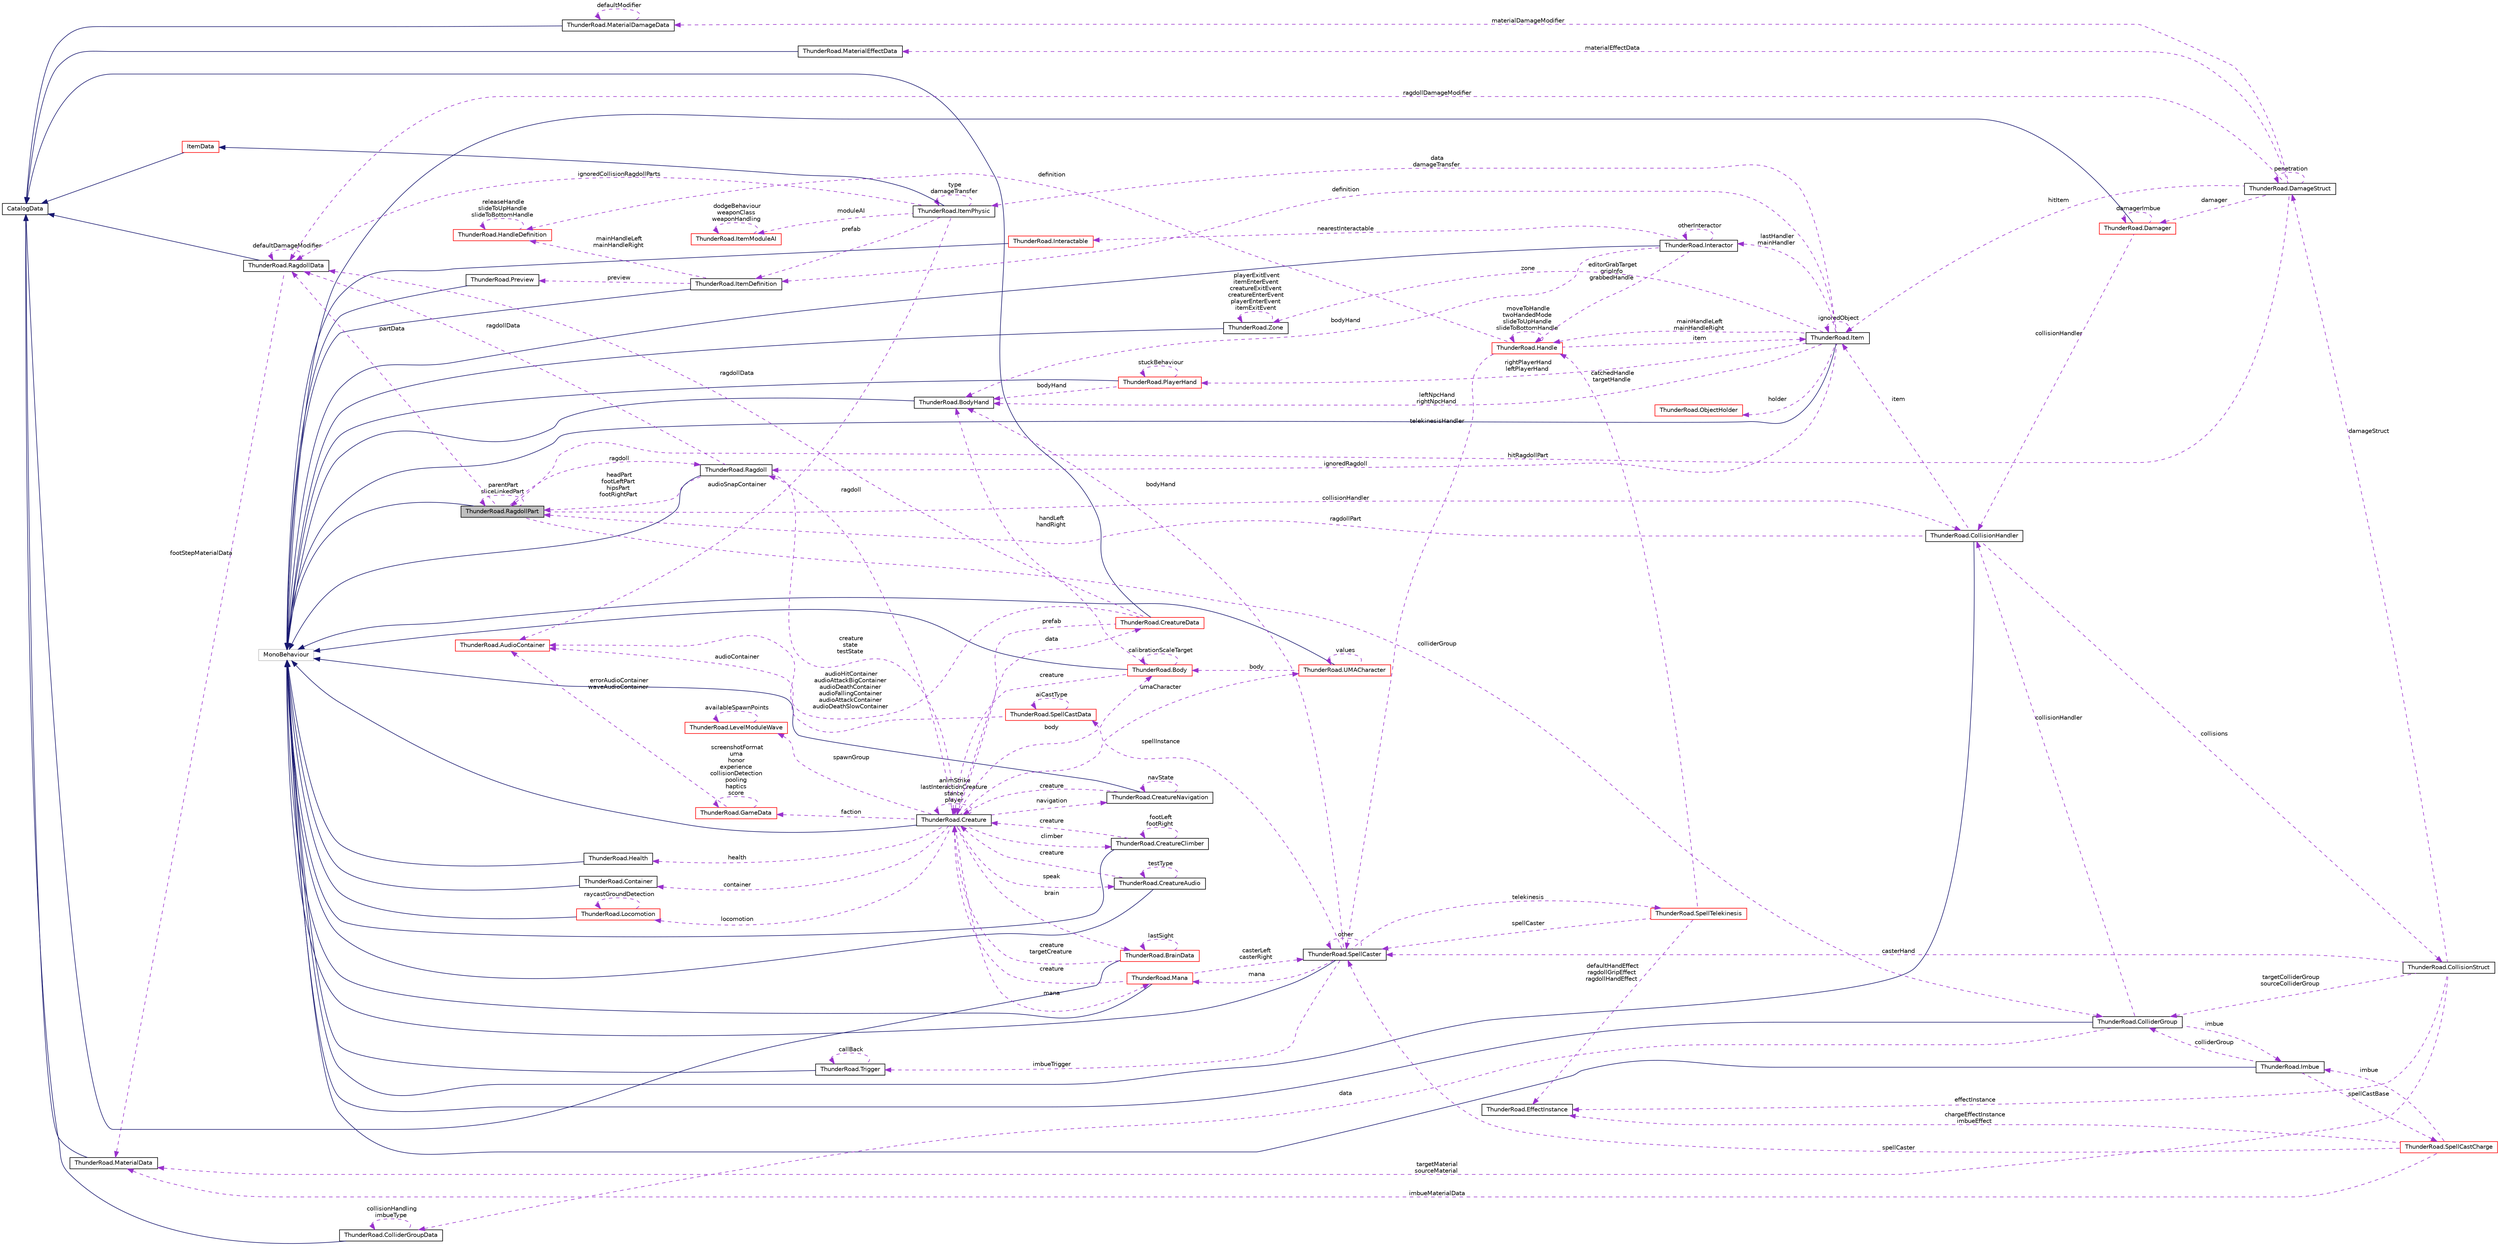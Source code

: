digraph "ThunderRoad.RagdollPart"
{
 // LATEX_PDF_SIZE
  edge [fontname="Helvetica",fontsize="10",labelfontname="Helvetica",labelfontsize="10"];
  node [fontname="Helvetica",fontsize="10",shape=record];
  rankdir="LR";
  Node1 [label="ThunderRoad.RagdollPart",height=0.2,width=0.4,color="black", fillcolor="grey75", style="filled", fontcolor="black",tooltip="Class RagdollPart. Implements the UnityEngine.MonoBehaviour"];
  Node2 -> Node1 [dir="back",color="midnightblue",fontsize="10",style="solid",fontname="Helvetica"];
  Node2 [label="MonoBehaviour",height=0.2,width=0.4,color="grey75", fillcolor="white", style="filled",tooltip=" "];
  Node3 -> Node1 [dir="back",color="darkorchid3",fontsize="10",style="dashed",label=" collisionHandler" ,fontname="Helvetica"];
  Node3 [label="ThunderRoad.CollisionHandler",height=0.2,width=0.4,color="black", fillcolor="white", style="filled",URL="$class_thunder_road_1_1_collision_handler.html",tooltip="Class CollisionHandler. Implements the UnityEngine.MonoBehaviour"];
  Node2 -> Node3 [dir="back",color="midnightblue",fontsize="10",style="solid",fontname="Helvetica"];
  Node1 -> Node3 [dir="back",color="darkorchid3",fontsize="10",style="dashed",label=" ragdollPart" ,fontname="Helvetica"];
  Node4 -> Node3 [dir="back",color="darkorchid3",fontsize="10",style="dashed",label=" collisions" ,fontname="Helvetica"];
  Node4 [label="ThunderRoad.CollisionStruct",height=0.2,width=0.4,color="black", fillcolor="white", style="filled",URL="$struct_thunder_road_1_1_collision_struct.html",tooltip="Struct CollisionStruct"];
  Node5 -> Node4 [dir="back",color="darkorchid3",fontsize="10",style="dashed",label=" targetMaterial\nsourceMaterial" ,fontname="Helvetica"];
  Node5 [label="ThunderRoad.MaterialData",height=0.2,width=0.4,color="black", fillcolor="white", style="filled",URL="$class_thunder_road_1_1_material_data.html",tooltip="Class MaterialData. Implements the ThunderRoad.CatalogData"];
  Node6 -> Node5 [dir="back",color="midnightblue",fontsize="10",style="solid",fontname="Helvetica"];
  Node6 [label="CatalogData",height=0.2,width=0.4,color="black", fillcolor="white", style="filled",URL="$class_thunder_road_1_1_catalog_data.html",tooltip="Class CatalogData."];
  Node7 -> Node4 [dir="back",color="darkorchid3",fontsize="10",style="dashed",label=" casterHand" ,fontname="Helvetica"];
  Node7 [label="ThunderRoad.SpellCaster",height=0.2,width=0.4,color="black", fillcolor="white", style="filled",URL="$class_thunder_road_1_1_spell_caster.html",tooltip="Class SpellCaster. Implements the UnityEngine.MonoBehaviour"];
  Node2 -> Node7 [dir="back",color="midnightblue",fontsize="10",style="solid",fontname="Helvetica"];
  Node8 -> Node7 [dir="back",color="darkorchid3",fontsize="10",style="dashed",label=" telekinesis" ,fontname="Helvetica"];
  Node8 [label="ThunderRoad.SpellTelekinesis",height=0.2,width=0.4,color="red", fillcolor="white", style="filled",URL="$class_thunder_road_1_1_spell_telekinesis.html",tooltip="Class SpellTelekinesis. Implements the ThunderRoad.SpellData"];
  Node7 -> Node8 [dir="back",color="darkorchid3",fontsize="10",style="dashed",label=" spellCaster" ,fontname="Helvetica"];
  Node12 -> Node8 [dir="back",color="darkorchid3",fontsize="10",style="dashed",label=" catchedHandle\ntargetHandle" ,fontname="Helvetica"];
  Node12 [label="ThunderRoad.Handle",height=0.2,width=0.4,color="red", fillcolor="white", style="filled",URL="$class_thunder_road_1_1_handle.html",tooltip="Class Handle. Implements the ThunderRoad.Interactable"];
  Node19 -> Node12 [dir="back",color="darkorchid3",fontsize="10",style="dashed",label=" definition" ,fontname="Helvetica"];
  Node19 [label="ThunderRoad.HandleDefinition",height=0.2,width=0.4,color="red", fillcolor="white", style="filled",URL="$class_thunder_road_1_1_handle_definition.html",tooltip="Class HandleDefinition. Implements the ThunderRoad.InteractableDefinition"];
  Node19 -> Node19 [dir="back",color="darkorchid3",fontsize="10",style="dashed",label=" releaseHandle\nslideToUpHandle\nslideToBottomHandle" ,fontname="Helvetica"];
  Node7 -> Node12 [dir="back",color="darkorchid3",fontsize="10",style="dashed",label=" telekinesisHandler" ,fontname="Helvetica"];
  Node12 -> Node12 [dir="back",color="darkorchid3",fontsize="10",style="dashed",label=" moveToHandle\ntwoHandedMode\nslideToUpHandle\nslideToBottomHandle" ,fontname="Helvetica"];
  Node24 -> Node12 [dir="back",color="darkorchid3",fontsize="10",style="dashed",label=" item" ,fontname="Helvetica"];
  Node24 [label="ThunderRoad.Item",height=0.2,width=0.4,color="black", fillcolor="white", style="filled",URL="$class_thunder_road_1_1_item.html",tooltip="Class Item. Implements the UnityEngine.MonoBehaviour"];
  Node2 -> Node24 [dir="back",color="midnightblue",fontsize="10",style="solid",fontname="Helvetica"];
  Node25 -> Node24 [dir="back",color="darkorchid3",fontsize="10",style="dashed",label=" lastHandler\nmainHandler" ,fontname="Helvetica"];
  Node25 [label="ThunderRoad.Interactor",height=0.2,width=0.4,color="black", fillcolor="white", style="filled",URL="$class_thunder_road_1_1_interactor.html",tooltip="Class Interactor. Implements the UnityEngine.MonoBehaviour"];
  Node2 -> Node25 [dir="back",color="midnightblue",fontsize="10",style="solid",fontname="Helvetica"];
  Node25 -> Node25 [dir="back",color="darkorchid3",fontsize="10",style="dashed",label=" otherInteractor" ,fontname="Helvetica"];
  Node12 -> Node25 [dir="back",color="darkorchid3",fontsize="10",style="dashed",label=" editorGrabTarget\ngripInfo\ngrabbedHandle" ,fontname="Helvetica"];
  Node26 -> Node25 [dir="back",color="darkorchid3",fontsize="10",style="dashed",label=" nearestInteractable" ,fontname="Helvetica"];
  Node26 [label="ThunderRoad.Interactable",height=0.2,width=0.4,color="red", fillcolor="white", style="filled",URL="$class_thunder_road_1_1_interactable.html",tooltip="Class Interactable. Implements the UnityEngine.MonoBehaviour"];
  Node2 -> Node26 [dir="back",color="midnightblue",fontsize="10",style="solid",fontname="Helvetica"];
  Node27 -> Node25 [dir="back",color="darkorchid3",fontsize="10",style="dashed",label=" bodyHand" ,fontname="Helvetica"];
  Node27 [label="ThunderRoad.BodyHand",height=0.2,width=0.4,color="black", fillcolor="white", style="filled",URL="$class_thunder_road_1_1_body_hand.html",tooltip="Class BodyHand. Implements the UnityEngine.MonoBehaviour"];
  Node2 -> Node27 [dir="back",color="midnightblue",fontsize="10",style="solid",fontname="Helvetica"];
  Node28 -> Node24 [dir="back",color="darkorchid3",fontsize="10",style="dashed",label=" definition" ,fontname="Helvetica"];
  Node28 [label="ThunderRoad.ItemDefinition",height=0.2,width=0.4,color="black", fillcolor="white", style="filled",URL="$class_thunder_road_1_1_item_definition.html",tooltip="Class ItemDefinition. Implements the UnityEngine.MonoBehaviour"];
  Node2 -> Node28 [dir="back",color="midnightblue",fontsize="10",style="solid",fontname="Helvetica"];
  Node19 -> Node28 [dir="back",color="darkorchid3",fontsize="10",style="dashed",label=" mainHandleLeft\nmainHandleRight" ,fontname="Helvetica"];
  Node29 -> Node28 [dir="back",color="darkorchid3",fontsize="10",style="dashed",label=" preview" ,fontname="Helvetica"];
  Node29 [label="ThunderRoad.Preview",height=0.2,width=0.4,color="black", fillcolor="white", style="filled",URL="$class_thunder_road_1_1_preview.html",tooltip="Class Preview. Implements the UnityEngine.MonoBehaviour"];
  Node2 -> Node29 [dir="back",color="midnightblue",fontsize="10",style="solid",fontname="Helvetica"];
  Node30 -> Node24 [dir="back",color="darkorchid3",fontsize="10",style="dashed",label=" ignoredRagdoll" ,fontname="Helvetica"];
  Node30 [label="ThunderRoad.Ragdoll",height=0.2,width=0.4,color="black", fillcolor="white", style="filled",URL="$class_thunder_road_1_1_ragdoll.html",tooltip="Class Ragdoll. Implements the UnityEngine.MonoBehaviour"];
  Node2 -> Node30 [dir="back",color="midnightblue",fontsize="10",style="solid",fontname="Helvetica"];
  Node31 -> Node30 [dir="back",color="darkorchid3",fontsize="10",style="dashed",label=" ragdollData" ,fontname="Helvetica"];
  Node31 [label="ThunderRoad.RagdollData",height=0.2,width=0.4,color="black", fillcolor="white", style="filled",URL="$class_thunder_road_1_1_ragdoll_data.html",tooltip="Class RagdollData. Implements the ThunderRoad.CatalogData"];
  Node6 -> Node31 [dir="back",color="midnightblue",fontsize="10",style="solid",fontname="Helvetica"];
  Node5 -> Node31 [dir="back",color="darkorchid3",fontsize="10",style="dashed",label=" footStepMaterialData" ,fontname="Helvetica"];
  Node31 -> Node31 [dir="back",color="darkorchid3",fontsize="10",style="dashed",label=" defaultDamageModifier" ,fontname="Helvetica"];
  Node1 -> Node30 [dir="back",color="darkorchid3",fontsize="10",style="dashed",label=" headPart\nfootLeftPart\nhipsPart\nfootRightPart" ,fontname="Helvetica"];
  Node32 -> Node30 [dir="back",color="darkorchid3",fontsize="10",style="dashed",label=" creature\nstate\ntestState" ,fontname="Helvetica"];
  Node32 [label="ThunderRoad.Creature",height=0.2,width=0.4,color="black", fillcolor="white", style="filled",URL="$class_thunder_road_1_1_creature.html",tooltip="Class Creature. Implements the UnityEngine.MonoBehaviour"];
  Node2 -> Node32 [dir="back",color="midnightblue",fontsize="10",style="solid",fontname="Helvetica"];
  Node33 -> Node32 [dir="back",color="darkorchid3",fontsize="10",style="dashed",label=" climber" ,fontname="Helvetica"];
  Node33 [label="ThunderRoad.CreatureClimber",height=0.2,width=0.4,color="black", fillcolor="white", style="filled",URL="$class_thunder_road_1_1_creature_climber.html",tooltip="Class CreatureClimber. Implements the UnityEngine.MonoBehaviour"];
  Node2 -> Node33 [dir="back",color="midnightblue",fontsize="10",style="solid",fontname="Helvetica"];
  Node33 -> Node33 [dir="back",color="darkorchid3",fontsize="10",style="dashed",label=" footLeft\nfootRight" ,fontname="Helvetica"];
  Node32 -> Node33 [dir="back",color="darkorchid3",fontsize="10",style="dashed",label=" creature" ,fontname="Helvetica"];
  Node34 -> Node32 [dir="back",color="darkorchid3",fontsize="10",style="dashed",label=" health" ,fontname="Helvetica"];
  Node34 [label="ThunderRoad.Health",height=0.2,width=0.4,color="black", fillcolor="white", style="filled",URL="$class_thunder_road_1_1_health.html",tooltip="Class Health. Implements the UnityEngine.MonoBehaviour"];
  Node2 -> Node34 [dir="back",color="midnightblue",fontsize="10",style="solid",fontname="Helvetica"];
  Node35 -> Node32 [dir="back",color="darkorchid3",fontsize="10",style="dashed",label=" faction" ,fontname="Helvetica"];
  Node35 [label="ThunderRoad.GameData",height=0.2,width=0.4,color="red", fillcolor="white", style="filled",URL="$class_thunder_road_1_1_game_data.html",tooltip="Class GameData."];
  Node35 -> Node35 [dir="back",color="darkorchid3",fontsize="10",style="dashed",label=" screenshotFormat\numa\nhonor\nexperience\ncollisionDetection\npooling\nhaptics\nscore" ,fontname="Helvetica"];
  Node36 -> Node35 [dir="back",color="darkorchid3",fontsize="10",style="dashed",label=" errorAudioContainer\nwaveAudioContainer" ,fontname="Helvetica"];
  Node36 [label="ThunderRoad.AudioContainer",height=0.2,width=0.4,color="red", fillcolor="white", style="filled",URL="$class_thunder_road_1_1_audio_container.html",tooltip="Class AudioContainer. Implements the UnityEngine.ScriptableObject"];
  Node38 -> Node32 [dir="back",color="darkorchid3",fontsize="10",style="dashed",label=" spawnGroup" ,fontname="Helvetica"];
  Node38 [label="ThunderRoad.LevelModuleWave",height=0.2,width=0.4,color="red", fillcolor="white", style="filled",URL="$class_thunder_road_1_1_level_module_wave.html",tooltip="Class LevelModuleWave. Implements the ThunderRoad.LevelModule"];
  Node38 -> Node38 [dir="back",color="darkorchid3",fontsize="10",style="dashed",label=" availableSpawnPoints" ,fontname="Helvetica"];
  Node41 -> Node32 [dir="back",color="darkorchid3",fontsize="10",style="dashed",label=" data" ,fontname="Helvetica"];
  Node41 [label="ThunderRoad.CreatureData",height=0.2,width=0.4,color="red", fillcolor="white", style="filled",URL="$class_thunder_road_1_1_creature_data.html",tooltip="Class CreatureData. Implements the ThunderRoad.CatalogData"];
  Node6 -> Node41 [dir="back",color="midnightblue",fontsize="10",style="solid",fontname="Helvetica"];
  Node31 -> Node41 [dir="back",color="darkorchid3",fontsize="10",style="dashed",label=" ragdollData" ,fontname="Helvetica"];
  Node36 -> Node41 [dir="back",color="darkorchid3",fontsize="10",style="dashed",label=" audioHitContainer\naudioAttackBigContainer\naudioDeathContainer\naudioFallingContainer\naudioAttackContainer\naudioDeathSlowContainer" ,fontname="Helvetica"];
  Node32 -> Node41 [dir="back",color="darkorchid3",fontsize="10",style="dashed",label=" prefab" ,fontname="Helvetica"];
  Node44 -> Node32 [dir="back",color="darkorchid3",fontsize="10",style="dashed",label=" locomotion" ,fontname="Helvetica"];
  Node44 [label="ThunderRoad.Locomotion",height=0.2,width=0.4,color="red", fillcolor="white", style="filled",URL="$class_thunder_road_1_1_locomotion.html",tooltip="Class Locomotion. Implements the UnityEngine.MonoBehaviour"];
  Node2 -> Node44 [dir="back",color="midnightblue",fontsize="10",style="solid",fontname="Helvetica"];
  Node44 -> Node44 [dir="back",color="darkorchid3",fontsize="10",style="dashed",label=" raycastGroundDetection" ,fontname="Helvetica"];
  Node30 -> Node32 [dir="back",color="darkorchid3",fontsize="10",style="dashed",label=" ragdoll" ,fontname="Helvetica"];
  Node49 -> Node32 [dir="back",color="darkorchid3",fontsize="10",style="dashed",label=" body" ,fontname="Helvetica"];
  Node49 [label="ThunderRoad.Body",height=0.2,width=0.4,color="red", fillcolor="white", style="filled",URL="$class_thunder_road_1_1_body.html",tooltip="Class Body. Implements the UnityEngine.MonoBehaviour"];
  Node2 -> Node49 [dir="back",color="midnightblue",fontsize="10",style="solid",fontname="Helvetica"];
  Node49 -> Node49 [dir="back",color="darkorchid3",fontsize="10",style="dashed",label=" calibrationScaleTarget" ,fontname="Helvetica"];
  Node32 -> Node49 [dir="back",color="darkorchid3",fontsize="10",style="dashed",label=" creature" ,fontname="Helvetica"];
  Node27 -> Node49 [dir="back",color="darkorchid3",fontsize="10",style="dashed",label=" handLeft\nhandRight" ,fontname="Helvetica"];
  Node60 -> Node32 [dir="back",color="darkorchid3",fontsize="10",style="dashed",label=" speak" ,fontname="Helvetica"];
  Node60 [label="ThunderRoad.CreatureAudio",height=0.2,width=0.4,color="black", fillcolor="white", style="filled",URL="$class_thunder_road_1_1_creature_audio.html",tooltip="Class CreatureAudio. Implements the UnityEngine.MonoBehaviour"];
  Node2 -> Node60 [dir="back",color="midnightblue",fontsize="10",style="solid",fontname="Helvetica"];
  Node60 -> Node60 [dir="back",color="darkorchid3",fontsize="10",style="dashed",label=" testType" ,fontname="Helvetica"];
  Node32 -> Node60 [dir="back",color="darkorchid3",fontsize="10",style="dashed",label=" creature" ,fontname="Helvetica"];
  Node32 -> Node32 [dir="back",color="darkorchid3",fontsize="10",style="dashed",label=" animStrike\nlastInteractionCreature\nstance\nplayer" ,fontname="Helvetica"];
  Node61 -> Node32 [dir="back",color="darkorchid3",fontsize="10",style="dashed",label=" mana" ,fontname="Helvetica"];
  Node61 [label="ThunderRoad.Mana",height=0.2,width=0.4,color="red", fillcolor="white", style="filled",URL="$class_thunder_road_1_1_mana.html",tooltip="Class Mana. Implements the UnityEngine.MonoBehaviour"];
  Node2 -> Node61 [dir="back",color="midnightblue",fontsize="10",style="solid",fontname="Helvetica"];
  Node7 -> Node61 [dir="back",color="darkorchid3",fontsize="10",style="dashed",label=" casterLeft\ncasterRight" ,fontname="Helvetica"];
  Node32 -> Node61 [dir="back",color="darkorchid3",fontsize="10",style="dashed",label=" creature" ,fontname="Helvetica"];
  Node64 -> Node32 [dir="back",color="darkorchid3",fontsize="10",style="dashed",label=" umaCharacter" ,fontname="Helvetica"];
  Node64 [label="ThunderRoad.UMACharacter",height=0.2,width=0.4,color="red", fillcolor="white", style="filled",URL="$class_thunder_road_1_1_u_m_a_character.html",tooltip="Class UMACharacter. Implements the UnityEngine.MonoBehaviour"];
  Node2 -> Node64 [dir="back",color="midnightblue",fontsize="10",style="solid",fontname="Helvetica"];
  Node49 -> Node64 [dir="back",color="darkorchid3",fontsize="10",style="dashed",label=" body" ,fontname="Helvetica"];
  Node64 -> Node64 [dir="back",color="darkorchid3",fontsize="10",style="dashed",label=" values" ,fontname="Helvetica"];
  Node65 -> Node32 [dir="back",color="darkorchid3",fontsize="10",style="dashed",label=" container" ,fontname="Helvetica"];
  Node65 [label="ThunderRoad.Container",height=0.2,width=0.4,color="black", fillcolor="white", style="filled",URL="$class_thunder_road_1_1_container.html",tooltip="Class Container. Implements the UnityEngine.MonoBehaviour"];
  Node2 -> Node65 [dir="back",color="midnightblue",fontsize="10",style="solid",fontname="Helvetica"];
  Node66 -> Node32 [dir="back",color="darkorchid3",fontsize="10",style="dashed",label=" brain" ,fontname="Helvetica"];
  Node66 [label="ThunderRoad.BrainData",height=0.2,width=0.4,color="red", fillcolor="white", style="filled",URL="$class_thunder_road_1_1_brain_data.html",tooltip="Class BrainData. Implements the ThunderRoad.CatalogData"];
  Node6 -> Node66 [dir="back",color="midnightblue",fontsize="10",style="solid",fontname="Helvetica"];
  Node32 -> Node66 [dir="back",color="darkorchid3",fontsize="10",style="dashed",label=" creature\ntargetCreature" ,fontname="Helvetica"];
  Node66 -> Node66 [dir="back",color="darkorchid3",fontsize="10",style="dashed",label=" lastSight" ,fontname="Helvetica"];
  Node74 -> Node32 [dir="back",color="darkorchid3",fontsize="10",style="dashed",label=" navigation" ,fontname="Helvetica"];
  Node74 [label="ThunderRoad.CreatureNavigation",height=0.2,width=0.4,color="black", fillcolor="white", style="filled",URL="$class_thunder_road_1_1_creature_navigation.html",tooltip="Class CreatureNavigation. Implements the UnityEngine.MonoBehaviour"];
  Node2 -> Node74 [dir="back",color="midnightblue",fontsize="10",style="solid",fontname="Helvetica"];
  Node32 -> Node74 [dir="back",color="darkorchid3",fontsize="10",style="dashed",label=" creature" ,fontname="Helvetica"];
  Node74 -> Node74 [dir="back",color="darkorchid3",fontsize="10",style="dashed",label=" navState" ,fontname="Helvetica"];
  Node75 -> Node24 [dir="back",color="darkorchid3",fontsize="10",style="dashed",label=" data\ndamageTransfer" ,fontname="Helvetica"];
  Node75 [label="ThunderRoad.ItemPhysic",height=0.2,width=0.4,color="black", fillcolor="white", style="filled",URL="$class_thunder_road_1_1_item_physic.html",tooltip="Class ItemPhysic. Implements the ThunderRoad.ItemData"];
  Node76 -> Node75 [dir="back",color="midnightblue",fontsize="10",style="solid",fontname="Helvetica"];
  Node76 [label="ItemData",height=0.2,width=0.4,color="red", fillcolor="white", style="filled",URL="$class_thunder_road_1_1_item_data.html",tooltip="Class ItemData. Implements the ThunderRoad.CatalogData"];
  Node6 -> Node76 [dir="back",color="midnightblue",fontsize="10",style="solid",fontname="Helvetica"];
  Node31 -> Node75 [dir="back",color="darkorchid3",fontsize="10",style="dashed",label=" ignoredCollisionRagdollParts" ,fontname="Helvetica"];
  Node28 -> Node75 [dir="back",color="darkorchid3",fontsize="10",style="dashed",label=" prefab" ,fontname="Helvetica"];
  Node36 -> Node75 [dir="back",color="darkorchid3",fontsize="10",style="dashed",label=" audioSnapContainer" ,fontname="Helvetica"];
  Node75 -> Node75 [dir="back",color="darkorchid3",fontsize="10",style="dashed",label=" type\ndamageTransfer" ,fontname="Helvetica"];
  Node77 -> Node75 [dir="back",color="darkorchid3",fontsize="10",style="dashed",label=" moduleAI" ,fontname="Helvetica"];
  Node77 [label="ThunderRoad.ItemModuleAI",height=0.2,width=0.4,color="red", fillcolor="white", style="filled",URL="$class_thunder_road_1_1_item_module_a_i.html",tooltip="Class ItemModuleAI. Implements the ThunderRoad.ItemModule"];
  Node77 -> Node77 [dir="back",color="darkorchid3",fontsize="10",style="dashed",label=" dodgeBehaviour\nweaponClass\nweaponHandling" ,fontname="Helvetica"];
  Node78 -> Node24 [dir="back",color="darkorchid3",fontsize="10",style="dashed",label=" holder" ,fontname="Helvetica"];
  Node78 [label="ThunderRoad.ObjectHolder",height=0.2,width=0.4,color="red", fillcolor="white", style="filled",URL="$class_thunder_road_1_1_object_holder.html",tooltip="Class ObjectHolder. Implements the ThunderRoad.Interactable"];
  Node12 -> Node24 [dir="back",color="darkorchid3",fontsize="10",style="dashed",label=" mainHandleLeft\nmainHandleRight" ,fontname="Helvetica"];
  Node24 -> Node24 [dir="back",color="darkorchid3",fontsize="10",style="dashed",label=" ignoredObject" ,fontname="Helvetica"];
  Node79 -> Node24 [dir="back",color="darkorchid3",fontsize="10",style="dashed",label=" zone" ,fontname="Helvetica"];
  Node79 [label="ThunderRoad.Zone",height=0.2,width=0.4,color="black", fillcolor="white", style="filled",URL="$class_thunder_road_1_1_zone.html",tooltip="Class Zone. Implements the UnityEngine.MonoBehaviour"];
  Node2 -> Node79 [dir="back",color="midnightblue",fontsize="10",style="solid",fontname="Helvetica"];
  Node79 -> Node79 [dir="back",color="darkorchid3",fontsize="10",style="dashed",label=" playerExitEvent\nitemEnterEvent\ncreatureExitEvent\ncreatureEnterEvent\nplayerEnterEvent\nitemExitEvent" ,fontname="Helvetica"];
  Node27 -> Node24 [dir="back",color="darkorchid3",fontsize="10",style="dashed",label=" leftNpcHand\nrightNpcHand" ,fontname="Helvetica"];
  Node53 -> Node24 [dir="back",color="darkorchid3",fontsize="10",style="dashed",label=" rightPlayerHand\nleftPlayerHand" ,fontname="Helvetica"];
  Node53 [label="ThunderRoad.PlayerHand",height=0.2,width=0.4,color="red", fillcolor="white", style="filled",URL="$class_thunder_road_1_1_player_hand.html",tooltip="Class PlayerHand. Implements the UnityEngine.MonoBehaviour"];
  Node2 -> Node53 [dir="back",color="midnightblue",fontsize="10",style="solid",fontname="Helvetica"];
  Node27 -> Node53 [dir="back",color="darkorchid3",fontsize="10",style="dashed",label=" bodyHand" ,fontname="Helvetica"];
  Node53 -> Node53 [dir="back",color="darkorchid3",fontsize="10",style="dashed",label=" stuckBehaviour" ,fontname="Helvetica"];
  Node63 -> Node8 [dir="back",color="darkorchid3",fontsize="10",style="dashed",label=" defaultHandEffect\nragdollGripEffect\nragdollHandEffect" ,fontname="Helvetica"];
  Node63 [label="ThunderRoad.EffectInstance",height=0.2,width=0.4,color="black", fillcolor="white", style="filled",URL="$class_thunder_road_1_1_effect_instance.html",tooltip="Class EffectInstance."];
  Node7 -> Node7 [dir="back",color="darkorchid3",fontsize="10",style="dashed",label=" other" ,fontname="Helvetica"];
  Node80 -> Node7 [dir="back",color="darkorchid3",fontsize="10",style="dashed",label=" spellInstance" ,fontname="Helvetica"];
  Node80 [label="ThunderRoad.SpellCastData",height=0.2,width=0.4,color="red", fillcolor="white", style="filled",URL="$class_thunder_road_1_1_spell_cast_data.html",tooltip="Class SpellCastData. Implements the ThunderRoad.SpellData"];
  Node36 -> Node80 [dir="back",color="darkorchid3",fontsize="10",style="dashed",label=" audioContainer" ,fontname="Helvetica"];
  Node80 -> Node80 [dir="back",color="darkorchid3",fontsize="10",style="dashed",label=" aiCastType" ,fontname="Helvetica"];
  Node61 -> Node7 [dir="back",color="darkorchid3",fontsize="10",style="dashed",label=" mana" ,fontname="Helvetica"];
  Node81 -> Node7 [dir="back",color="darkorchid3",fontsize="10",style="dashed",label=" imbueTrigger" ,fontname="Helvetica"];
  Node81 [label="ThunderRoad.Trigger",height=0.2,width=0.4,color="black", fillcolor="white", style="filled",URL="$class_thunder_road_1_1_trigger.html",tooltip="Class Trigger. Implements the UnityEngine.MonoBehaviour"];
  Node2 -> Node81 [dir="back",color="midnightblue",fontsize="10",style="solid",fontname="Helvetica"];
  Node81 -> Node81 [dir="back",color="darkorchid3",fontsize="10",style="dashed",label=" callBack" ,fontname="Helvetica"];
  Node27 -> Node7 [dir="back",color="darkorchid3",fontsize="10",style="dashed",label=" bodyHand" ,fontname="Helvetica"];
  Node63 -> Node4 [dir="back",color="darkorchid3",fontsize="10",style="dashed",label=" effectInstance" ,fontname="Helvetica"];
  Node82 -> Node4 [dir="back",color="darkorchid3",fontsize="10",style="dashed",label=" targetColliderGroup\nsourceColliderGroup" ,fontname="Helvetica"];
  Node82 [label="ThunderRoad.ColliderGroup",height=0.2,width=0.4,color="black", fillcolor="white", style="filled",URL="$class_thunder_road_1_1_collider_group.html",tooltip="Class ColliderGroup. Implements the UnityEngine.MonoBehaviour"];
  Node2 -> Node82 [dir="back",color="midnightblue",fontsize="10",style="solid",fontname="Helvetica"];
  Node3 -> Node82 [dir="back",color="darkorchid3",fontsize="10",style="dashed",label=" collisionHandler" ,fontname="Helvetica"];
  Node83 -> Node82 [dir="back",color="darkorchid3",fontsize="10",style="dashed",label=" data" ,fontname="Helvetica"];
  Node83 [label="ThunderRoad.ColliderGroupData",height=0.2,width=0.4,color="black", fillcolor="white", style="filled",URL="$class_thunder_road_1_1_collider_group_data.html",tooltip="Class ColliderGroupData. Implements the ThunderRoad.CatalogData"];
  Node6 -> Node83 [dir="back",color="midnightblue",fontsize="10",style="solid",fontname="Helvetica"];
  Node83 -> Node83 [dir="back",color="darkorchid3",fontsize="10",style="dashed",label=" collisionHandling\nimbueType" ,fontname="Helvetica"];
  Node84 -> Node82 [dir="back",color="darkorchid3",fontsize="10",style="dashed",label=" imbue" ,fontname="Helvetica"];
  Node84 [label="ThunderRoad.Imbue",height=0.2,width=0.4,color="black", fillcolor="white", style="filled",URL="$class_thunder_road_1_1_imbue.html",tooltip="Class Imbue. Implements the UnityEngine.MonoBehaviour"];
  Node2 -> Node84 [dir="back",color="midnightblue",fontsize="10",style="solid",fontname="Helvetica"];
  Node82 -> Node84 [dir="back",color="darkorchid3",fontsize="10",style="dashed",label=" colliderGroup" ,fontname="Helvetica"];
  Node85 -> Node84 [dir="back",color="darkorchid3",fontsize="10",style="dashed",label=" spellCastBase" ,fontname="Helvetica"];
  Node85 [label="ThunderRoad.SpellCastCharge",height=0.2,width=0.4,color="red", fillcolor="white", style="filled",URL="$class_thunder_road_1_1_spell_cast_charge.html",tooltip="Class SpellCastCharge. Implements the ThunderRoad.SpellCastData"];
  Node5 -> Node85 [dir="back",color="darkorchid3",fontsize="10",style="dashed",label=" imbueMaterialData" ,fontname="Helvetica"];
  Node7 -> Node85 [dir="back",color="darkorchid3",fontsize="10",style="dashed",label=" spellCaster" ,fontname="Helvetica"];
  Node84 -> Node85 [dir="back",color="darkorchid3",fontsize="10",style="dashed",label=" imbue" ,fontname="Helvetica"];
  Node63 -> Node85 [dir="back",color="darkorchid3",fontsize="10",style="dashed",label=" chargeEffectInstance\nimbueEffect" ,fontname="Helvetica"];
  Node87 -> Node4 [dir="back",color="darkorchid3",fontsize="10",style="dashed",label=" damageStruct" ,fontname="Helvetica"];
  Node87 [label="ThunderRoad.DamageStruct",height=0.2,width=0.4,color="black", fillcolor="white", style="filled",URL="$struct_thunder_road_1_1_damage_struct.html",tooltip="Struct DamageStruct"];
  Node31 -> Node87 [dir="back",color="darkorchid3",fontsize="10",style="dashed",label=" ragdollDamageModifier" ,fontname="Helvetica"];
  Node1 -> Node87 [dir="back",color="darkorchid3",fontsize="10",style="dashed",label=" hitRagdollPart" ,fontname="Helvetica"];
  Node88 -> Node87 [dir="back",color="darkorchid3",fontsize="10",style="dashed",label=" materialDamageModifier" ,fontname="Helvetica"];
  Node88 [label="ThunderRoad.MaterialDamageData",height=0.2,width=0.4,color="black", fillcolor="white", style="filled",URL="$class_thunder_road_1_1_material_damage_data.html",tooltip="Class MaterialDamageData. Implements the ThunderRoad.CatalogData"];
  Node6 -> Node88 [dir="back",color="midnightblue",fontsize="10",style="solid",fontname="Helvetica"];
  Node88 -> Node88 [dir="back",color="darkorchid3",fontsize="10",style="dashed",label=" defaultModifier" ,fontname="Helvetica"];
  Node89 -> Node87 [dir="back",color="darkorchid3",fontsize="10",style="dashed",label=" damager" ,fontname="Helvetica"];
  Node89 [label="ThunderRoad.Damager",height=0.2,width=0.4,color="red", fillcolor="white", style="filled",URL="$class_thunder_road_1_1_damager.html",tooltip="Class Damager. Implements the UnityEngine.MonoBehaviour"];
  Node2 -> Node89 [dir="back",color="midnightblue",fontsize="10",style="solid",fontname="Helvetica"];
  Node3 -> Node89 [dir="back",color="darkorchid3",fontsize="10",style="dashed",label=" collisionHandler" ,fontname="Helvetica"];
  Node89 -> Node89 [dir="back",color="darkorchid3",fontsize="10",style="dashed",label=" damagerImbue" ,fontname="Helvetica"];
  Node92 -> Node87 [dir="back",color="darkorchid3",fontsize="10",style="dashed",label=" materialEffectData" ,fontname="Helvetica"];
  Node92 [label="ThunderRoad.MaterialEffectData",height=0.2,width=0.4,color="black", fillcolor="white", style="filled",URL="$class_thunder_road_1_1_material_effect_data.html",tooltip="Class MaterialEffectData. Implements the ThunderRoad.CatalogData"];
  Node6 -> Node92 [dir="back",color="midnightblue",fontsize="10",style="solid",fontname="Helvetica"];
  Node24 -> Node87 [dir="back",color="darkorchid3",fontsize="10",style="dashed",label=" hitItem" ,fontname="Helvetica"];
  Node87 -> Node87 [dir="back",color="darkorchid3",fontsize="10",style="dashed",label=" penetration" ,fontname="Helvetica"];
  Node24 -> Node3 [dir="back",color="darkorchid3",fontsize="10",style="dashed",label=" item" ,fontname="Helvetica"];
  Node31 -> Node1 [dir="back",color="darkorchid3",fontsize="10",style="dashed",label=" partData" ,fontname="Helvetica"];
  Node1 -> Node1 [dir="back",color="darkorchid3",fontsize="10",style="dashed",label=" parentPart\nsliceLinkedPart" ,fontname="Helvetica"];
  Node30 -> Node1 [dir="back",color="darkorchid3",fontsize="10",style="dashed",label=" ragdoll" ,fontname="Helvetica"];
  Node82 -> Node1 [dir="back",color="darkorchid3",fontsize="10",style="dashed",label=" colliderGroup" ,fontname="Helvetica"];
}
